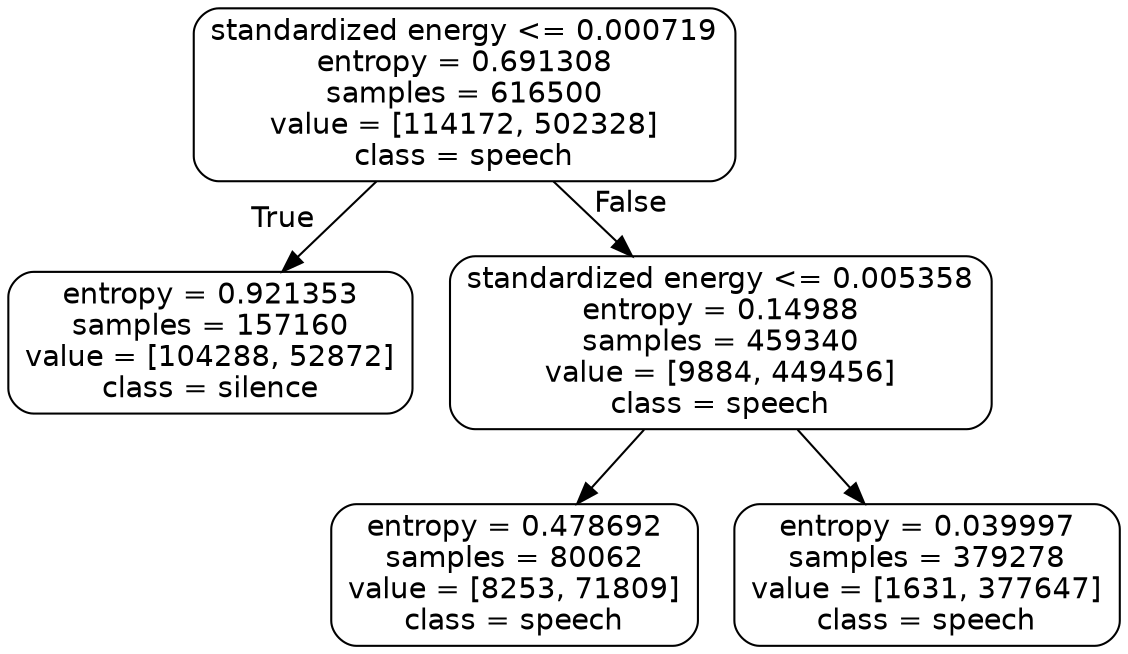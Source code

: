 digraph Tree {
node [shape=box, style="rounded", color="black", fontname=helvetica] ;
edge [fontname=helvetica] ;
0 [label="standardized energy <= 0.000719\nentropy = 0.691308\nsamples = 616500\nvalue = [114172, 502328]\nclass = speech"] ;
1 [label="entropy = 0.921353\nsamples = 157160\nvalue = [104288, 52872]\nclass = silence"] ;
0 -> 1 [labeldistance=2.5, labelangle=45, headlabel="True"] ;
2 [label="standardized energy <= 0.005358\nentropy = 0.14988\nsamples = 459340\nvalue = [9884, 449456]\nclass = speech"] ;
0 -> 2 [labeldistance=2.5, labelangle=-45, headlabel="False"] ;
3 [label="entropy = 0.478692\nsamples = 80062\nvalue = [8253, 71809]\nclass = speech"] ;
2 -> 3 ;
4 [label="entropy = 0.039997\nsamples = 379278\nvalue = [1631, 377647]\nclass = speech"] ;
2 -> 4 ;
}